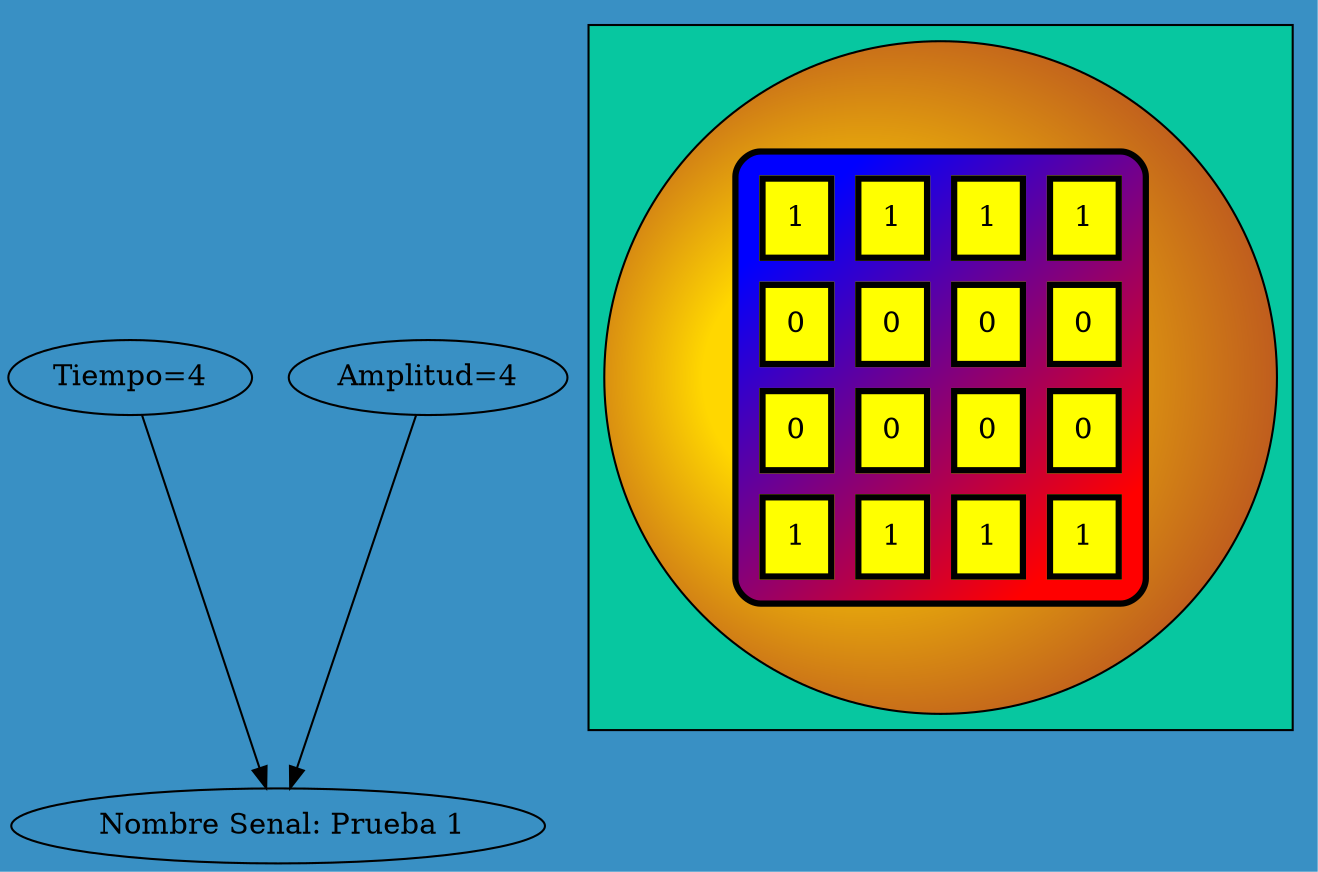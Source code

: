 

            digraph G {"Tiempo=4","Amplitud=4"->" Nombre Senal: Prueba 1" bgcolor="#3990C4" style="filled"
            subgraph cluster_1 { fillcolor="#07c7a0" style="filled"
            node [shape=circle fillcolor="gold:brown" style="radial" gradientangle=180]
            a0 [ label=<
            <TABLE border="3" cellspacing="10" cellpadding="10" style="rounded" bgcolor="blue:red" gradientangle="315">
<TR><TD border="3" bgcolor="yellow" gradientangle="315">1</TD>
<TD border="3" bgcolor="yellow" gradientangle="315">1</TD>
<TD border="3" bgcolor="yellow" gradientangle="315">1</TD>
<TD border="3" bgcolor="yellow" gradientangle="315">1</TD>
</TR>
<TR><TD border="3" bgcolor="yellow" gradientangle="315">0</TD>
<TD border="3" bgcolor="yellow" gradientangle="315">0</TD>
<TD border="3" bgcolor="yellow" gradientangle="315">0</TD>
<TD border="3" bgcolor="yellow" gradientangle="315">0</TD>
</TR>
<TR><TD border="3" bgcolor="yellow" gradientangle="315">0</TD>
<TD border="3" bgcolor="yellow" gradientangle="315">0</TD>
<TD border="3" bgcolor="yellow" gradientangle="315">0</TD>
<TD border="3" bgcolor="yellow" gradientangle="315">0</TD>
</TR>
<TR><TD border="3" bgcolor="yellow" gradientangle="315">1</TD>
<TD border="3" bgcolor="yellow" gradientangle="315">1</TD>
<TD border="3" bgcolor="yellow" gradientangle="315">1</TD>
<TD border="3" bgcolor="yellow" gradientangle="315">1</TD>
 </TR></TABLE>>];
                }
                }
